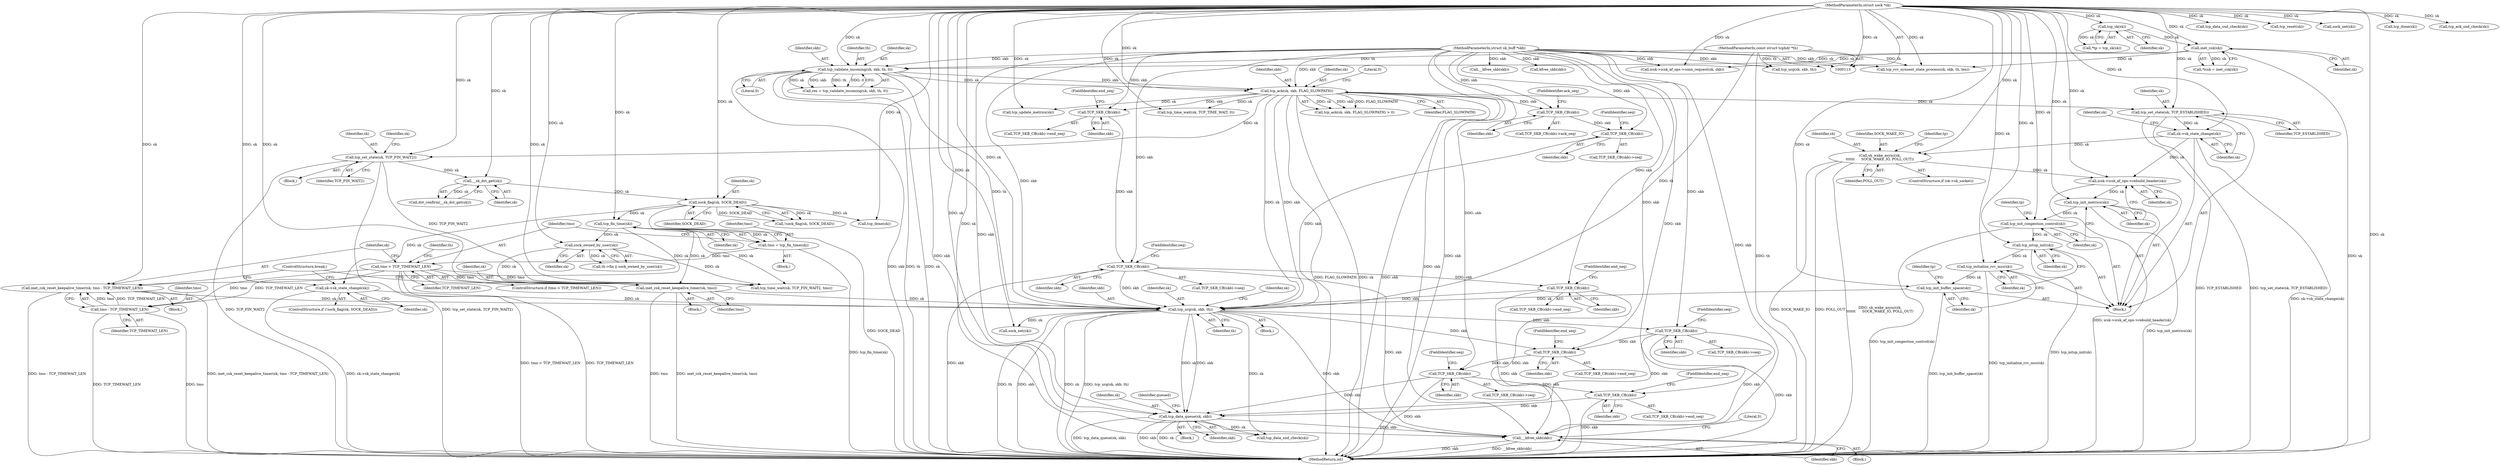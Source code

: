 digraph "0_linux_fdf5af0daf8019cec2396cdef8fb042d80fe71fa@API" {
"1000553" [label="(Call,__kfree_skb(skb))"];
"1000465" [label="(Call,tcp_urg(sk, skb, th))"];
"1000406" [label="(Call,inet_csk_reset_keepalive_timer(sk, tmo - TCP_TIMEWAIT_LEN))"];
"1000399" [label="(Call,tcp_fin_time(sk))"];
"1000351" [label="(Call,sock_flag(sk, SOCK_DEAD))"];
"1000347" [label="(Call,__sk_dst_get(sk))"];
"1000338" [label="(Call,tcp_set_state(sk, TCP_FIN_WAIT2))"];
"1000230" [label="(Call,tcp_ack(sk, skb, FLAG_SLOWPATH))"];
"1000209" [label="(Call,tcp_validate_incoming(sk, skb, th, 0))"];
"1000127" [label="(Call,inet_csk(sk))"];
"1000122" [label="(Call,tcp_sk(sk))"];
"1000114" [label="(MethodParameterIn,struct sock *sk)"];
"1000115" [label="(MethodParameterIn,struct sk_buff *skb)"];
"1000116" [label="(MethodParameterIn,const struct tcphdr *th)"];
"1000408" [label="(Call,tmo - TCP_TIMEWAIT_LEN)"];
"1000402" [label="(Call,tmo > TCP_TIMEWAIT_LEN)"];
"1000397" [label="(Call,tmo = tcp_fin_time(sk))"];
"1000420" [label="(Call,inet_csk_reset_keepalive_timer(sk, tmo))"];
"1000417" [label="(Call,sock_owned_by_user(sk))"];
"1000319" [label="(Call,tcp_init_buffer_space(sk))"];
"1000317" [label="(Call,tcp_initialize_rcv_mss(sk))"];
"1000315" [label="(Call,tcp_mtup_init(sk))"];
"1000308" [label="(Call,tcp_init_congestion_control(sk))"];
"1000306" [label="(Call,tcp_init_metrics(sk))"];
"1000304" [label="(Call,icsk->icsk_af_ops->rebuild_header(sk))"];
"1000261" [label="(Call,sk_wake_async(sk,\n\t\t\t\t\t\t      SOCK_WAKE_IO, POLL_OUT))"];
"1000255" [label="(Call,sk->sk_state_change(sk))"];
"1000252" [label="(Call,tcp_set_state(sk, TCP_ESTABLISHED))"];
"1000354" [label="(Call,sk->sk_state_change(sk))"];
"1000290" [label="(Call,TCP_SKB_CB(skb))"];
"1000270" [label="(Call,TCP_SKB_CB(skb))"];
"1000379" [label="(Call,TCP_SKB_CB(skb))"];
"1000373" [label="(Call,TCP_SKB_CB(skb))"];
"1000369" [label="(Call,TCP_SKB_CB(skb))"];
"1000481" [label="(Call,TCP_SKB_CB(skb))"];
"1000530" [label="(Call,tcp_data_queue(sk, skb))"];
"1000505" [label="(Call,TCP_SKB_CB(skb))"];
"1000501" [label="(Call,TCP_SKB_CB(skb))"];
"1000511" [label="(Call,TCP_SKB_CB(skb))"];
"1000481" [label="(Call,TCP_SKB_CB(skb))"];
"1000503" [label="(FieldIdentifier,end_seq)"];
"1000369" [label="(Call,TCP_SKB_CB(skb))"];
"1000371" [label="(FieldIdentifier,end_seq)"];
"1000513" [label="(FieldIdentifier,end_seq)"];
"1000400" [label="(Identifier,sk)"];
"1000353" [label="(Identifier,SOCK_DEAD)"];
"1000125" [label="(Call,*icsk = inet_csk(sk))"];
"1000115" [label="(MethodParameterIn,struct sk_buff *skb)"];
"1000305" [label="(Identifier,sk)"];
"1000420" [label="(Call,inet_csk_reset_keepalive_timer(sk, tmo))"];
"1000350" [label="(Call,!sock_flag(sk, SOCK_DEAD))"];
"1000261" [label="(Call,sk_wake_async(sk,\n\t\t\t\t\t\t      SOCK_WAKE_IO, POLL_OUT))"];
"1000267" [label="(Identifier,tp)"];
"1000397" [label="(Call,tmo = tcp_fin_time(sk))"];
"1000389" [label="(Call,tcp_done(sk))"];
"1000354" [label="(Call,sk->sk_state_change(sk))"];
"1000466" [label="(Identifier,sk)"];
"1000123" [label="(Identifier,sk)"];
"1000315" [label="(Call,tcp_mtup_init(sk))"];
"1000231" [label="(Identifier,sk)"];
"1000417" [label="(Call,sock_owned_by_user(sk))"];
"1000480" [label="(Call,TCP_SKB_CB(skb)->seq)"];
"1000457" [label="(Call,tcp_update_metrics(sk))"];
"1000510" [label="(Call,TCP_SKB_CB(skb)->end_seq)"];
"1000398" [label="(Identifier,tmo)"];
"1000270" [label="(Call,TCP_SKB_CB(skb))"];
"1000203" [label="(Call,tcp_data_snd_check(sk))"];
"1000483" [label="(FieldIdentifier,seq)"];
"1000308" [label="(Call,tcp_init_congestion_control(sk))"];
"1000349" [label="(ControlStructure,if (!sock_flag(sk, SOCK_DEAD)))"];
"1000322" [label="(Identifier,tp)"];
"1000506" [label="(Identifier,skb)"];
"1000512" [label="(Identifier,skb)"];
"1000339" [label="(Identifier,sk)"];
"1000243" [label="(Block,)"];
"1000292" [label="(FieldIdentifier,seq)"];
"1000114" [label="(MethodParameterIn,struct sock *sk)"];
"1000318" [label="(Identifier,sk)"];
"1000507" [label="(FieldIdentifier,seq)"];
"1000312" [label="(Identifier,tp)"];
"1000252" [label="(Call,tcp_set_state(sk, TCP_ESTABLISHED))"];
"1000473" [label="(Block,)"];
"1000534" [label="(Identifier,queued)"];
"1000553" [label="(Call,__kfree_skb(skb))"];
"1000307" [label="(Identifier,sk)"];
"1000404" [label="(Identifier,TCP_TIMEWAIT_LEN)"];
"1000511" [label="(Call,TCP_SKB_CB(skb))"];
"1000346" [label="(Call,dst_confirm(__sk_dst_get(sk)))"];
"1000441" [label="(Call,tcp_time_wait(sk, TCP_TIME_WAIT, 0))"];
"1000419" [label="(Block,)"];
"1000337" [label="(Block,)"];
"1000186" [label="(Call,tcp_rcv_synsent_state_process(sk, skb, th, len))"];
"1000197" [label="(Call,tcp_urg(sk, skb, th))"];
"1000421" [label="(Identifier,sk)"];
"1000272" [label="(FieldIdentifier,ack_seq)"];
"1000410" [label="(Identifier,TCP_TIMEWAIT_LEN)"];
"1000212" [label="(Identifier,th)"];
"1000316" [label="(Identifier,sk)"];
"1000401" [label="(ControlStructure,if (tmo > TCP_TIMEWAIT_LEN))"];
"1000430" [label="(ControlStructure,break;)"];
"1000505" [label="(Call,TCP_SKB_CB(skb))"];
"1000372" [label="(Call,TCP_SKB_CB(skb)->seq)"];
"1000289" [label="(Call,TCP_SKB_CB(skb)->seq)"];
"1000471" [label="(Identifier,sk)"];
"1000525" [label="(Call,tcp_reset(sk))"];
"1000422" [label="(Identifier,tmo)"];
"1000415" [label="(Identifier,th)"];
"1000253" [label="(Identifier,sk)"];
"1000257" [label="(ControlStructure,if (sk->sk_socket))"];
"1000408" [label="(Call,tmo - TCP_TIMEWAIT_LEN)"];
"1000347" [label="(Call,__sk_dst_get(sk))"];
"1000409" [label="(Identifier,tmo)"];
"1000381" [label="(FieldIdentifier,end_seq)"];
"1000554" [label="(Identifier,skb)"];
"1000229" [label="(Call,tcp_ack(sk, skb, FLAG_SLOWPATH) > 0)"];
"1000262" [label="(Identifier,sk)"];
"1000343" [label="(Identifier,sk)"];
"1000551" [label="(Block,)"];
"1000425" [label="(Call,tcp_time_wait(sk, TCP_FIN_WAIT2, tmo))"];
"1000320" [label="(Identifier,sk)"];
"1000370" [label="(Identifier,skb)"];
"1000556" [label="(Literal,0)"];
"1000304" [label="(Call,icsk->icsk_af_ops->rebuild_header(sk))"];
"1000230" [label="(Call,tcp_ack(sk, skb, FLAG_SLOWPATH))"];
"1000306" [label="(Call,tcp_init_metrics(sk))"];
"1000348" [label="(Identifier,sk)"];
"1000209" [label="(Call,tcp_validate_incoming(sk, skb, th, 0))"];
"1000392" [label="(Call,sock_net(sk))"];
"1000201" [label="(Call,__kfree_skb(skb))"];
"1000368" [label="(Call,TCP_SKB_CB(skb)->end_seq)"];
"1000502" [label="(Identifier,skb)"];
"1000290" [label="(Call,TCP_SKB_CB(skb))"];
"1000522" [label="(Call,sock_net(sk))"];
"1000375" [label="(FieldIdentifier,seq)"];
"1000255" [label="(Call,sk->sk_state_change(sk))"];
"1000403" [label="(Identifier,tmo)"];
"1000378" [label="(Call,TCP_SKB_CB(skb)->end_seq)"];
"1000501" [label="(Call,TCP_SKB_CB(skb))"];
"1000351" [label="(Call,sock_flag(sk, SOCK_DEAD))"];
"1000271" [label="(Identifier,skb)"];
"1000269" [label="(Call,TCP_SKB_CB(skb)->ack_seq)"];
"1000467" [label="(Identifier,skb)"];
"1000120" [label="(Call,*tp = tcp_sk(sk))"];
"1000232" [label="(Identifier,skb)"];
"1000233" [label="(Identifier,FLAG_SLOWPATH)"];
"1000210" [label="(Identifier,sk)"];
"1000459" [label="(Call,tcp_done(sk))"];
"1000402" [label="(Call,tmo > TCP_TIMEWAIT_LEN)"];
"1000399" [label="(Call,tcp_fin_time(sk))"];
"1000530" [label="(Call,tcp_data_queue(sk, skb))"];
"1000373" [label="(Call,TCP_SKB_CB(skb))"];
"1000309" [label="(Identifier,sk)"];
"1000544" [label="(Call,tcp_data_snd_check(sk))"];
"1000118" [label="(Block,)"];
"1000319" [label="(Call,tcp_init_buffer_space(sk))"];
"1000557" [label="(MethodReturn,int)"];
"1000468" [label="(Identifier,th)"];
"1000406" [label="(Call,inet_csk_reset_keepalive_timer(sk, tmo - TCP_TIMEWAIT_LEN))"];
"1000211" [label="(Identifier,skb)"];
"1000357" [label="(Block,)"];
"1000418" [label="(Identifier,sk)"];
"1000352" [label="(Identifier,sk)"];
"1000374" [label="(Identifier,skb)"];
"1000263" [label="(Identifier,SOCK_WAKE_IO)"];
"1000178" [label="(Call,kfree_skb(skb))"];
"1000531" [label="(Identifier,sk)"];
"1000207" [label="(Call,res = tcp_validate_incoming(sk, skb, th, 0))"];
"1000413" [label="(Call,th->fin || sock_owned_by_user(sk))"];
"1000116" [label="(MethodParameterIn,const struct tcphdr *th)"];
"1000317" [label="(Call,tcp_initialize_rcv_mss(sk))"];
"1000128" [label="(Identifier,sk)"];
"1000291" [label="(Identifier,skb)"];
"1000532" [label="(Identifier,skb)"];
"1000379" [label="(Call,TCP_SKB_CB(skb))"];
"1000500" [label="(Call,TCP_SKB_CB(skb)->end_seq)"];
"1000340" [label="(Identifier,TCP_FIN_WAIT2)"];
"1000338" [label="(Call,tcp_set_state(sk, TCP_FIN_WAIT2))"];
"1000465" [label="(Call,tcp_urg(sk, skb, th))"];
"1000254" [label="(Identifier,TCP_ESTABLISHED)"];
"1000355" [label="(Identifier,sk)"];
"1000380" [label="(Identifier,skb)"];
"1000234" [label="(Literal,0)"];
"1000407" [label="(Identifier,sk)"];
"1000213" [label="(Literal,0)"];
"1000482" [label="(Identifier,skb)"];
"1000504" [label="(Call,TCP_SKB_CB(skb)->seq)"];
"1000405" [label="(Block,)"];
"1000264" [label="(Identifier,POLL_OUT)"];
"1000546" [label="(Call,tcp_ack_snd_check(sk))"];
"1000122" [label="(Call,tcp_sk(sk))"];
"1000256" [label="(Identifier,sk)"];
"1000259" [label="(Identifier,sk)"];
"1000127" [label="(Call,inet_csk(sk))"];
"1000172" [label="(Call,icsk->icsk_af_ops->conn_request(sk, skb))"];
"1000553" -> "1000551"  [label="AST: "];
"1000553" -> "1000554"  [label="CFG: "];
"1000554" -> "1000553"  [label="AST: "];
"1000556" -> "1000553"  [label="CFG: "];
"1000553" -> "1000557"  [label="DDG: __kfree_skb(skb)"];
"1000553" -> "1000557"  [label="DDG: skb"];
"1000465" -> "1000553"  [label="DDG: skb"];
"1000379" -> "1000553"  [label="DDG: skb"];
"1000230" -> "1000553"  [label="DDG: skb"];
"1000209" -> "1000553"  [label="DDG: skb"];
"1000481" -> "1000553"  [label="DDG: skb"];
"1000373" -> "1000553"  [label="DDG: skb"];
"1000530" -> "1000553"  [label="DDG: skb"];
"1000115" -> "1000553"  [label="DDG: skb"];
"1000465" -> "1000118"  [label="AST: "];
"1000465" -> "1000468"  [label="CFG: "];
"1000466" -> "1000465"  [label="AST: "];
"1000467" -> "1000465"  [label="AST: "];
"1000468" -> "1000465"  [label="AST: "];
"1000471" -> "1000465"  [label="CFG: "];
"1000465" -> "1000557"  [label="DDG: tcp_urg(sk, skb, th)"];
"1000465" -> "1000557"  [label="DDG: th"];
"1000465" -> "1000557"  [label="DDG: skb"];
"1000465" -> "1000557"  [label="DDG: sk"];
"1000406" -> "1000465"  [label="DDG: sk"];
"1000230" -> "1000465"  [label="DDG: sk"];
"1000230" -> "1000465"  [label="DDG: skb"];
"1000420" -> "1000465"  [label="DDG: sk"];
"1000319" -> "1000465"  [label="DDG: sk"];
"1000354" -> "1000465"  [label="DDG: sk"];
"1000114" -> "1000465"  [label="DDG: sk"];
"1000290" -> "1000465"  [label="DDG: skb"];
"1000379" -> "1000465"  [label="DDG: skb"];
"1000373" -> "1000465"  [label="DDG: skb"];
"1000115" -> "1000465"  [label="DDG: skb"];
"1000209" -> "1000465"  [label="DDG: th"];
"1000116" -> "1000465"  [label="DDG: th"];
"1000465" -> "1000481"  [label="DDG: skb"];
"1000465" -> "1000501"  [label="DDG: skb"];
"1000465" -> "1000522"  [label="DDG: sk"];
"1000465" -> "1000530"  [label="DDG: sk"];
"1000465" -> "1000530"  [label="DDG: skb"];
"1000465" -> "1000544"  [label="DDG: sk"];
"1000406" -> "1000405"  [label="AST: "];
"1000406" -> "1000408"  [label="CFG: "];
"1000407" -> "1000406"  [label="AST: "];
"1000408" -> "1000406"  [label="AST: "];
"1000430" -> "1000406"  [label="CFG: "];
"1000406" -> "1000557"  [label="DDG: tmo - TCP_TIMEWAIT_LEN"];
"1000406" -> "1000557"  [label="DDG: inet_csk_reset_keepalive_timer(sk, tmo - TCP_TIMEWAIT_LEN)"];
"1000399" -> "1000406"  [label="DDG: sk"];
"1000114" -> "1000406"  [label="DDG: sk"];
"1000408" -> "1000406"  [label="DDG: tmo"];
"1000408" -> "1000406"  [label="DDG: TCP_TIMEWAIT_LEN"];
"1000399" -> "1000397"  [label="AST: "];
"1000399" -> "1000400"  [label="CFG: "];
"1000400" -> "1000399"  [label="AST: "];
"1000397" -> "1000399"  [label="CFG: "];
"1000399" -> "1000397"  [label="DDG: sk"];
"1000351" -> "1000399"  [label="DDG: sk"];
"1000114" -> "1000399"  [label="DDG: sk"];
"1000399" -> "1000417"  [label="DDG: sk"];
"1000399" -> "1000420"  [label="DDG: sk"];
"1000399" -> "1000425"  [label="DDG: sk"];
"1000351" -> "1000350"  [label="AST: "];
"1000351" -> "1000353"  [label="CFG: "];
"1000352" -> "1000351"  [label="AST: "];
"1000353" -> "1000351"  [label="AST: "];
"1000350" -> "1000351"  [label="CFG: "];
"1000351" -> "1000557"  [label="DDG: SOCK_DEAD"];
"1000351" -> "1000350"  [label="DDG: sk"];
"1000351" -> "1000350"  [label="DDG: SOCK_DEAD"];
"1000347" -> "1000351"  [label="DDG: sk"];
"1000114" -> "1000351"  [label="DDG: sk"];
"1000351" -> "1000354"  [label="DDG: sk"];
"1000351" -> "1000389"  [label="DDG: sk"];
"1000347" -> "1000346"  [label="AST: "];
"1000347" -> "1000348"  [label="CFG: "];
"1000348" -> "1000347"  [label="AST: "];
"1000346" -> "1000347"  [label="CFG: "];
"1000347" -> "1000346"  [label="DDG: sk"];
"1000338" -> "1000347"  [label="DDG: sk"];
"1000114" -> "1000347"  [label="DDG: sk"];
"1000338" -> "1000337"  [label="AST: "];
"1000338" -> "1000340"  [label="CFG: "];
"1000339" -> "1000338"  [label="AST: "];
"1000340" -> "1000338"  [label="AST: "];
"1000343" -> "1000338"  [label="CFG: "];
"1000338" -> "1000557"  [label="DDG: tcp_set_state(sk, TCP_FIN_WAIT2)"];
"1000338" -> "1000557"  [label="DDG: TCP_FIN_WAIT2"];
"1000230" -> "1000338"  [label="DDG: sk"];
"1000114" -> "1000338"  [label="DDG: sk"];
"1000338" -> "1000425"  [label="DDG: TCP_FIN_WAIT2"];
"1000230" -> "1000229"  [label="AST: "];
"1000230" -> "1000233"  [label="CFG: "];
"1000231" -> "1000230"  [label="AST: "];
"1000232" -> "1000230"  [label="AST: "];
"1000233" -> "1000230"  [label="AST: "];
"1000234" -> "1000230"  [label="CFG: "];
"1000230" -> "1000557"  [label="DDG: FLAG_SLOWPATH"];
"1000230" -> "1000557"  [label="DDG: sk"];
"1000230" -> "1000557"  [label="DDG: skb"];
"1000230" -> "1000229"  [label="DDG: sk"];
"1000230" -> "1000229"  [label="DDG: skb"];
"1000230" -> "1000229"  [label="DDG: FLAG_SLOWPATH"];
"1000209" -> "1000230"  [label="DDG: sk"];
"1000209" -> "1000230"  [label="DDG: skb"];
"1000114" -> "1000230"  [label="DDG: sk"];
"1000115" -> "1000230"  [label="DDG: skb"];
"1000230" -> "1000252"  [label="DDG: sk"];
"1000230" -> "1000270"  [label="DDG: skb"];
"1000230" -> "1000369"  [label="DDG: skb"];
"1000230" -> "1000441"  [label="DDG: sk"];
"1000230" -> "1000457"  [label="DDG: sk"];
"1000209" -> "1000207"  [label="AST: "];
"1000209" -> "1000213"  [label="CFG: "];
"1000210" -> "1000209"  [label="AST: "];
"1000211" -> "1000209"  [label="AST: "];
"1000212" -> "1000209"  [label="AST: "];
"1000213" -> "1000209"  [label="AST: "];
"1000207" -> "1000209"  [label="CFG: "];
"1000209" -> "1000557"  [label="DDG: th"];
"1000209" -> "1000557"  [label="DDG: sk"];
"1000209" -> "1000557"  [label="DDG: skb"];
"1000209" -> "1000207"  [label="DDG: sk"];
"1000209" -> "1000207"  [label="DDG: skb"];
"1000209" -> "1000207"  [label="DDG: th"];
"1000209" -> "1000207"  [label="DDG: 0"];
"1000127" -> "1000209"  [label="DDG: sk"];
"1000114" -> "1000209"  [label="DDG: sk"];
"1000115" -> "1000209"  [label="DDG: skb"];
"1000116" -> "1000209"  [label="DDG: th"];
"1000127" -> "1000125"  [label="AST: "];
"1000127" -> "1000128"  [label="CFG: "];
"1000128" -> "1000127"  [label="AST: "];
"1000125" -> "1000127"  [label="CFG: "];
"1000127" -> "1000557"  [label="DDG: sk"];
"1000127" -> "1000125"  [label="DDG: sk"];
"1000122" -> "1000127"  [label="DDG: sk"];
"1000114" -> "1000127"  [label="DDG: sk"];
"1000127" -> "1000172"  [label="DDG: sk"];
"1000127" -> "1000186"  [label="DDG: sk"];
"1000122" -> "1000120"  [label="AST: "];
"1000122" -> "1000123"  [label="CFG: "];
"1000123" -> "1000122"  [label="AST: "];
"1000120" -> "1000122"  [label="CFG: "];
"1000122" -> "1000120"  [label="DDG: sk"];
"1000114" -> "1000122"  [label="DDG: sk"];
"1000114" -> "1000113"  [label="AST: "];
"1000114" -> "1000557"  [label="DDG: sk"];
"1000114" -> "1000172"  [label="DDG: sk"];
"1000114" -> "1000186"  [label="DDG: sk"];
"1000114" -> "1000197"  [label="DDG: sk"];
"1000114" -> "1000203"  [label="DDG: sk"];
"1000114" -> "1000252"  [label="DDG: sk"];
"1000114" -> "1000255"  [label="DDG: sk"];
"1000114" -> "1000261"  [label="DDG: sk"];
"1000114" -> "1000304"  [label="DDG: sk"];
"1000114" -> "1000306"  [label="DDG: sk"];
"1000114" -> "1000308"  [label="DDG: sk"];
"1000114" -> "1000315"  [label="DDG: sk"];
"1000114" -> "1000317"  [label="DDG: sk"];
"1000114" -> "1000319"  [label="DDG: sk"];
"1000114" -> "1000354"  [label="DDG: sk"];
"1000114" -> "1000389"  [label="DDG: sk"];
"1000114" -> "1000392"  [label="DDG: sk"];
"1000114" -> "1000417"  [label="DDG: sk"];
"1000114" -> "1000420"  [label="DDG: sk"];
"1000114" -> "1000425"  [label="DDG: sk"];
"1000114" -> "1000441"  [label="DDG: sk"];
"1000114" -> "1000457"  [label="DDG: sk"];
"1000114" -> "1000459"  [label="DDG: sk"];
"1000114" -> "1000522"  [label="DDG: sk"];
"1000114" -> "1000525"  [label="DDG: sk"];
"1000114" -> "1000530"  [label="DDG: sk"];
"1000114" -> "1000544"  [label="DDG: sk"];
"1000114" -> "1000546"  [label="DDG: sk"];
"1000115" -> "1000113"  [label="AST: "];
"1000115" -> "1000557"  [label="DDG: skb"];
"1000115" -> "1000172"  [label="DDG: skb"];
"1000115" -> "1000178"  [label="DDG: skb"];
"1000115" -> "1000186"  [label="DDG: skb"];
"1000115" -> "1000197"  [label="DDG: skb"];
"1000115" -> "1000201"  [label="DDG: skb"];
"1000115" -> "1000270"  [label="DDG: skb"];
"1000115" -> "1000290"  [label="DDG: skb"];
"1000115" -> "1000369"  [label="DDG: skb"];
"1000115" -> "1000373"  [label="DDG: skb"];
"1000115" -> "1000379"  [label="DDG: skb"];
"1000115" -> "1000481"  [label="DDG: skb"];
"1000115" -> "1000501"  [label="DDG: skb"];
"1000115" -> "1000505"  [label="DDG: skb"];
"1000115" -> "1000511"  [label="DDG: skb"];
"1000115" -> "1000530"  [label="DDG: skb"];
"1000116" -> "1000113"  [label="AST: "];
"1000116" -> "1000557"  [label="DDG: th"];
"1000116" -> "1000186"  [label="DDG: th"];
"1000116" -> "1000197"  [label="DDG: th"];
"1000408" -> "1000410"  [label="CFG: "];
"1000409" -> "1000408"  [label="AST: "];
"1000410" -> "1000408"  [label="AST: "];
"1000408" -> "1000557"  [label="DDG: tmo"];
"1000408" -> "1000557"  [label="DDG: TCP_TIMEWAIT_LEN"];
"1000402" -> "1000408"  [label="DDG: tmo"];
"1000402" -> "1000408"  [label="DDG: TCP_TIMEWAIT_LEN"];
"1000402" -> "1000401"  [label="AST: "];
"1000402" -> "1000404"  [label="CFG: "];
"1000403" -> "1000402"  [label="AST: "];
"1000404" -> "1000402"  [label="AST: "];
"1000407" -> "1000402"  [label="CFG: "];
"1000415" -> "1000402"  [label="CFG: "];
"1000402" -> "1000557"  [label="DDG: TCP_TIMEWAIT_LEN"];
"1000402" -> "1000557"  [label="DDG: tmo > TCP_TIMEWAIT_LEN"];
"1000397" -> "1000402"  [label="DDG: tmo"];
"1000402" -> "1000420"  [label="DDG: tmo"];
"1000402" -> "1000425"  [label="DDG: tmo"];
"1000397" -> "1000357"  [label="AST: "];
"1000398" -> "1000397"  [label="AST: "];
"1000403" -> "1000397"  [label="CFG: "];
"1000397" -> "1000557"  [label="DDG: tcp_fin_time(sk)"];
"1000420" -> "1000419"  [label="AST: "];
"1000420" -> "1000422"  [label="CFG: "];
"1000421" -> "1000420"  [label="AST: "];
"1000422" -> "1000420"  [label="AST: "];
"1000430" -> "1000420"  [label="CFG: "];
"1000420" -> "1000557"  [label="DDG: inet_csk_reset_keepalive_timer(sk, tmo)"];
"1000420" -> "1000557"  [label="DDG: tmo"];
"1000417" -> "1000420"  [label="DDG: sk"];
"1000417" -> "1000413"  [label="AST: "];
"1000417" -> "1000418"  [label="CFG: "];
"1000418" -> "1000417"  [label="AST: "];
"1000413" -> "1000417"  [label="CFG: "];
"1000417" -> "1000413"  [label="DDG: sk"];
"1000417" -> "1000425"  [label="DDG: sk"];
"1000319" -> "1000243"  [label="AST: "];
"1000319" -> "1000320"  [label="CFG: "];
"1000320" -> "1000319"  [label="AST: "];
"1000322" -> "1000319"  [label="CFG: "];
"1000319" -> "1000557"  [label="DDG: tcp_init_buffer_space(sk)"];
"1000317" -> "1000319"  [label="DDG: sk"];
"1000317" -> "1000243"  [label="AST: "];
"1000317" -> "1000318"  [label="CFG: "];
"1000318" -> "1000317"  [label="AST: "];
"1000320" -> "1000317"  [label="CFG: "];
"1000317" -> "1000557"  [label="DDG: tcp_initialize_rcv_mss(sk)"];
"1000315" -> "1000317"  [label="DDG: sk"];
"1000315" -> "1000243"  [label="AST: "];
"1000315" -> "1000316"  [label="CFG: "];
"1000316" -> "1000315"  [label="AST: "];
"1000318" -> "1000315"  [label="CFG: "];
"1000315" -> "1000557"  [label="DDG: tcp_mtup_init(sk)"];
"1000308" -> "1000315"  [label="DDG: sk"];
"1000308" -> "1000243"  [label="AST: "];
"1000308" -> "1000309"  [label="CFG: "];
"1000309" -> "1000308"  [label="AST: "];
"1000312" -> "1000308"  [label="CFG: "];
"1000308" -> "1000557"  [label="DDG: tcp_init_congestion_control(sk)"];
"1000306" -> "1000308"  [label="DDG: sk"];
"1000306" -> "1000243"  [label="AST: "];
"1000306" -> "1000307"  [label="CFG: "];
"1000307" -> "1000306"  [label="AST: "];
"1000309" -> "1000306"  [label="CFG: "];
"1000306" -> "1000557"  [label="DDG: tcp_init_metrics(sk)"];
"1000304" -> "1000306"  [label="DDG: sk"];
"1000304" -> "1000243"  [label="AST: "];
"1000304" -> "1000305"  [label="CFG: "];
"1000305" -> "1000304"  [label="AST: "];
"1000307" -> "1000304"  [label="CFG: "];
"1000304" -> "1000557"  [label="DDG: icsk->icsk_af_ops->rebuild_header(sk)"];
"1000261" -> "1000304"  [label="DDG: sk"];
"1000255" -> "1000304"  [label="DDG: sk"];
"1000261" -> "1000257"  [label="AST: "];
"1000261" -> "1000264"  [label="CFG: "];
"1000262" -> "1000261"  [label="AST: "];
"1000263" -> "1000261"  [label="AST: "];
"1000264" -> "1000261"  [label="AST: "];
"1000267" -> "1000261"  [label="CFG: "];
"1000261" -> "1000557"  [label="DDG: SOCK_WAKE_IO"];
"1000261" -> "1000557"  [label="DDG: POLL_OUT"];
"1000261" -> "1000557"  [label="DDG: sk_wake_async(sk,\n\t\t\t\t\t\t      SOCK_WAKE_IO, POLL_OUT)"];
"1000255" -> "1000261"  [label="DDG: sk"];
"1000255" -> "1000243"  [label="AST: "];
"1000255" -> "1000256"  [label="CFG: "];
"1000256" -> "1000255"  [label="AST: "];
"1000259" -> "1000255"  [label="CFG: "];
"1000255" -> "1000557"  [label="DDG: sk->sk_state_change(sk)"];
"1000252" -> "1000255"  [label="DDG: sk"];
"1000252" -> "1000243"  [label="AST: "];
"1000252" -> "1000254"  [label="CFG: "];
"1000253" -> "1000252"  [label="AST: "];
"1000254" -> "1000252"  [label="AST: "];
"1000256" -> "1000252"  [label="CFG: "];
"1000252" -> "1000557"  [label="DDG: TCP_ESTABLISHED"];
"1000252" -> "1000557"  [label="DDG: tcp_set_state(sk, TCP_ESTABLISHED)"];
"1000354" -> "1000349"  [label="AST: "];
"1000354" -> "1000355"  [label="CFG: "];
"1000355" -> "1000354"  [label="AST: "];
"1000430" -> "1000354"  [label="CFG: "];
"1000354" -> "1000557"  [label="DDG: sk->sk_state_change(sk)"];
"1000290" -> "1000289"  [label="AST: "];
"1000290" -> "1000291"  [label="CFG: "];
"1000291" -> "1000290"  [label="AST: "];
"1000292" -> "1000290"  [label="CFG: "];
"1000270" -> "1000290"  [label="DDG: skb"];
"1000270" -> "1000269"  [label="AST: "];
"1000270" -> "1000271"  [label="CFG: "];
"1000271" -> "1000270"  [label="AST: "];
"1000272" -> "1000270"  [label="CFG: "];
"1000379" -> "1000378"  [label="AST: "];
"1000379" -> "1000380"  [label="CFG: "];
"1000380" -> "1000379"  [label="AST: "];
"1000381" -> "1000379"  [label="CFG: "];
"1000379" -> "1000557"  [label="DDG: skb"];
"1000373" -> "1000379"  [label="DDG: skb"];
"1000373" -> "1000372"  [label="AST: "];
"1000373" -> "1000374"  [label="CFG: "];
"1000374" -> "1000373"  [label="AST: "];
"1000375" -> "1000373"  [label="CFG: "];
"1000373" -> "1000557"  [label="DDG: skb"];
"1000369" -> "1000373"  [label="DDG: skb"];
"1000369" -> "1000368"  [label="AST: "];
"1000369" -> "1000370"  [label="CFG: "];
"1000370" -> "1000369"  [label="AST: "];
"1000371" -> "1000369"  [label="CFG: "];
"1000481" -> "1000480"  [label="AST: "];
"1000481" -> "1000482"  [label="CFG: "];
"1000482" -> "1000481"  [label="AST: "];
"1000483" -> "1000481"  [label="CFG: "];
"1000481" -> "1000557"  [label="DDG: skb"];
"1000481" -> "1000501"  [label="DDG: skb"];
"1000481" -> "1000530"  [label="DDG: skb"];
"1000530" -> "1000473"  [label="AST: "];
"1000530" -> "1000532"  [label="CFG: "];
"1000531" -> "1000530"  [label="AST: "];
"1000532" -> "1000530"  [label="AST: "];
"1000534" -> "1000530"  [label="CFG: "];
"1000530" -> "1000557"  [label="DDG: sk"];
"1000530" -> "1000557"  [label="DDG: tcp_data_queue(sk, skb)"];
"1000530" -> "1000557"  [label="DDG: skb"];
"1000505" -> "1000530"  [label="DDG: skb"];
"1000511" -> "1000530"  [label="DDG: skb"];
"1000530" -> "1000544"  [label="DDG: sk"];
"1000505" -> "1000504"  [label="AST: "];
"1000505" -> "1000506"  [label="CFG: "];
"1000506" -> "1000505"  [label="AST: "];
"1000507" -> "1000505"  [label="CFG: "];
"1000505" -> "1000557"  [label="DDG: skb"];
"1000501" -> "1000505"  [label="DDG: skb"];
"1000505" -> "1000511"  [label="DDG: skb"];
"1000501" -> "1000500"  [label="AST: "];
"1000501" -> "1000502"  [label="CFG: "];
"1000502" -> "1000501"  [label="AST: "];
"1000503" -> "1000501"  [label="CFG: "];
"1000511" -> "1000510"  [label="AST: "];
"1000511" -> "1000512"  [label="CFG: "];
"1000512" -> "1000511"  [label="AST: "];
"1000513" -> "1000511"  [label="CFG: "];
"1000511" -> "1000557"  [label="DDG: skb"];
}
